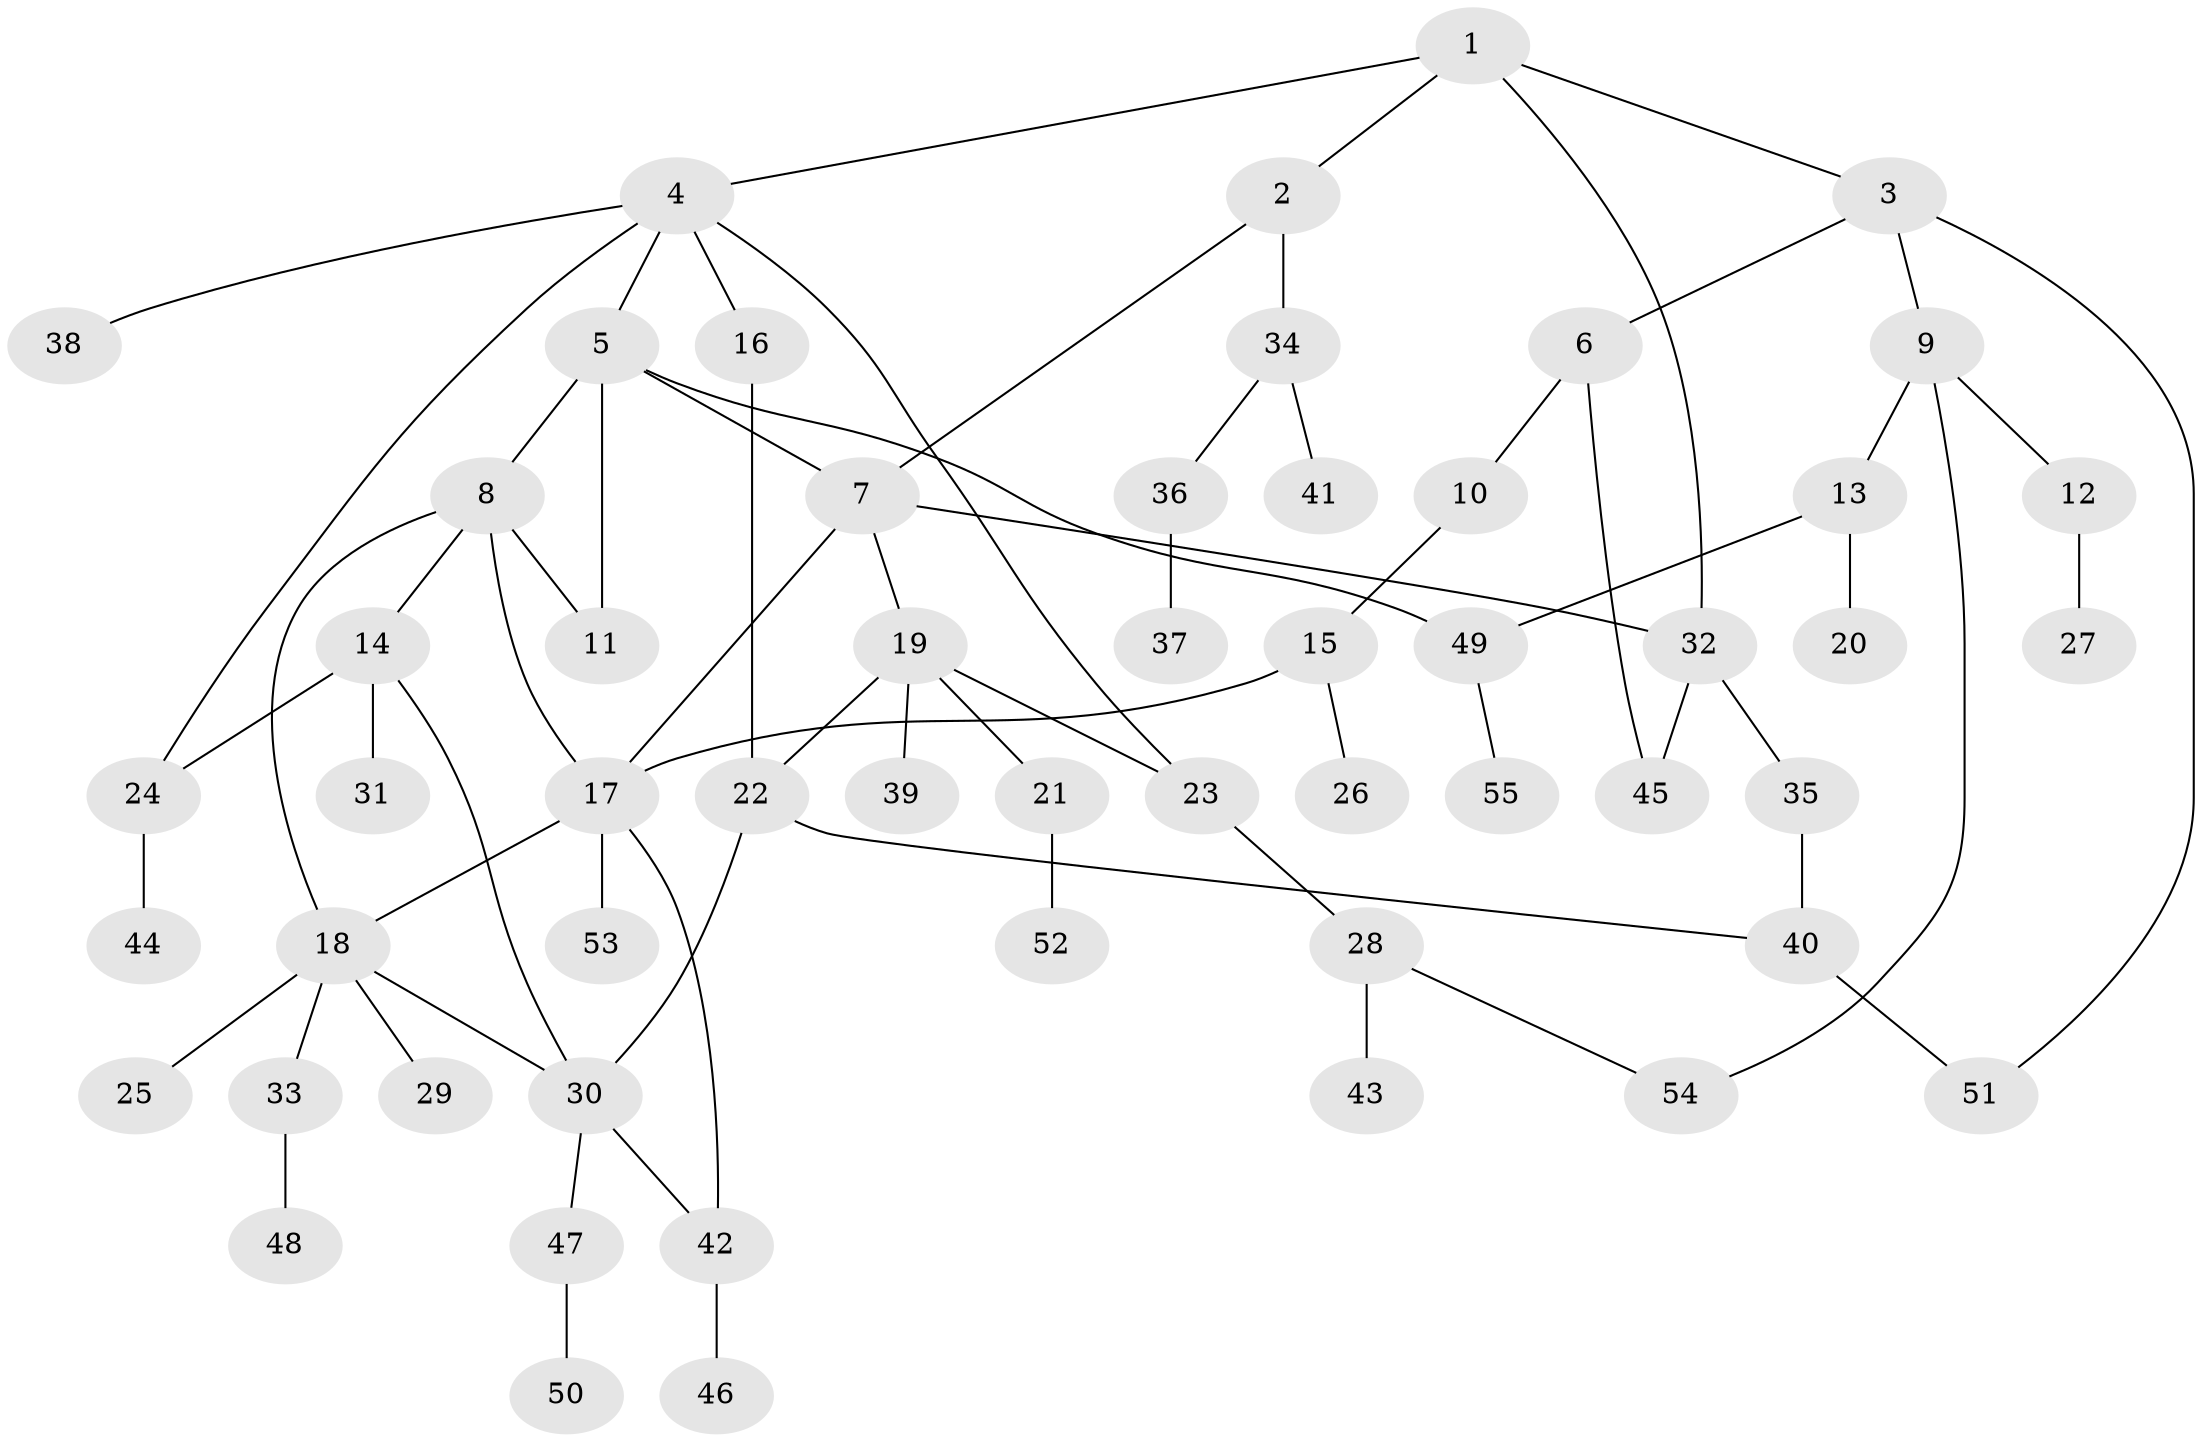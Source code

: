 // Generated by graph-tools (version 1.1) at 2025/01/03/09/25 03:01:07]
// undirected, 55 vertices, 71 edges
graph export_dot {
graph [start="1"]
  node [color=gray90,style=filled];
  1;
  2;
  3;
  4;
  5;
  6;
  7;
  8;
  9;
  10;
  11;
  12;
  13;
  14;
  15;
  16;
  17;
  18;
  19;
  20;
  21;
  22;
  23;
  24;
  25;
  26;
  27;
  28;
  29;
  30;
  31;
  32;
  33;
  34;
  35;
  36;
  37;
  38;
  39;
  40;
  41;
  42;
  43;
  44;
  45;
  46;
  47;
  48;
  49;
  50;
  51;
  52;
  53;
  54;
  55;
  1 -- 2;
  1 -- 3;
  1 -- 4;
  1 -- 32;
  2 -- 34;
  2 -- 7;
  3 -- 6;
  3 -- 9;
  3 -- 51;
  4 -- 5;
  4 -- 16;
  4 -- 38;
  4 -- 24;
  4 -- 23;
  5 -- 7;
  5 -- 8;
  5 -- 49;
  5 -- 11;
  6 -- 10;
  6 -- 45;
  7 -- 17;
  7 -- 19;
  7 -- 32;
  8 -- 11;
  8 -- 14;
  8 -- 18;
  8 -- 17;
  9 -- 12;
  9 -- 13;
  9 -- 54;
  10 -- 15;
  12 -- 27;
  13 -- 20;
  13 -- 49;
  14 -- 24;
  14 -- 30;
  14 -- 31;
  15 -- 26;
  15 -- 17;
  16 -- 22;
  17 -- 18;
  17 -- 42;
  17 -- 53;
  18 -- 25;
  18 -- 29;
  18 -- 33;
  18 -- 30;
  19 -- 21;
  19 -- 23;
  19 -- 39;
  19 -- 22;
  21 -- 52;
  22 -- 40;
  22 -- 30;
  23 -- 28;
  24 -- 44;
  28 -- 43;
  28 -- 54;
  30 -- 47;
  30 -- 42;
  32 -- 35;
  32 -- 45;
  33 -- 48;
  34 -- 36;
  34 -- 41;
  35 -- 40;
  36 -- 37;
  40 -- 51;
  42 -- 46;
  47 -- 50;
  49 -- 55;
}
